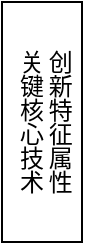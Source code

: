 <mxfile version="24.3.1" type="github">
  <diagram name="第 1 页" id="GdZX25CLRXVPu3kJ_-SC">
    <mxGraphModel dx="1032" dy="516" grid="1" gridSize="10" guides="1" tooltips="1" connect="1" arrows="1" fold="1" page="1" pageScale="1" pageWidth="827" pageHeight="1169" math="0" shadow="0">
      <root>
        <mxCell id="0" />
        <mxCell id="1" parent="0" />
        <mxCell id="ihc5pv8_lv3fqee2oShU-1" value="&lt;font face=&quot;vetical&quot;&gt;关键核心技术创新特征属性&lt;/font&gt;" style="rounded=0;whiteSpace=wrap;html=1;horizontal=1;labelPosition=center;verticalLabelPosition=middle;align=center;verticalAlign=middle;textDirection=vertical-lr;spacingTop=20;spacingBottom=20;spacingLeft=2;spacingRight=2;" vertex="1" parent="1">
          <mxGeometry x="160" y="20" width="40" height="120" as="geometry" />
        </mxCell>
      </root>
    </mxGraphModel>
  </diagram>
</mxfile>
